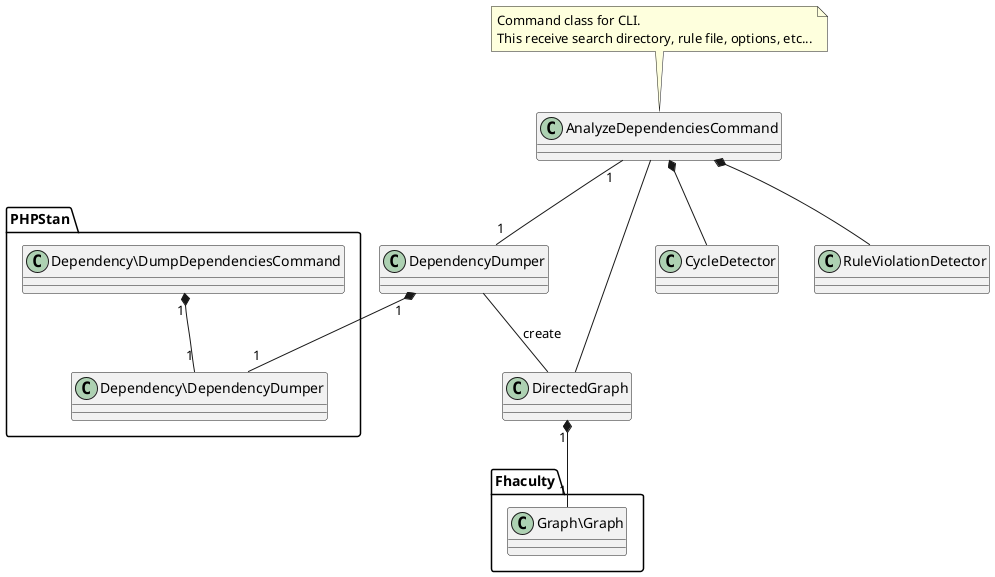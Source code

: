 @startuml
class AnalyzeDependenciesCommand {
}

class DependencyDumper {
}

class DirectedGraph {
}

class CycleDetector {
}

class RuleViolationDetector {
}

note top of AnalyzeDependenciesCommand
  Command class for CLI.
  This receive search directory, rule file, options, etc...
end note

AnalyzeDependenciesCommand "1" -- "1" DependencyDumper
AnalyzeDependenciesCommand -- DirectedGraph
DependencyDumper -- DirectedGraph: create
AnalyzeDependenciesCommand *-- CycleDetector
AnalyzeDependenciesCommand *-- RuleViolationDetector

namespace PHPStan {
  class Dependency\DumpDependenciesCommand {
  }

  class Dependency\DependencyDumper {
  }

  .DependencyDumper "1" *-- "1" Dependency\DependencyDumper
  Dependency\DumpDependenciesCommand "1" *-- "1" Dependency\DependencyDumper
}

namespace Fhaculty {
  class Graph\Graph {
  }

  .DirectedGraph "1" *-- "1" Graph\Graph
}

/'
class CollectionBuilder {
  - LogFile file
}

class ItemCollection {
  - array items
}

class View {
  - string dimensions
  - array columns
}

class SplFileObject {
}

class LogFile {
  - string path
  - ParserInterface parser
}

class Item {
  - LogFile file
  - int linePos
}

class ItemInterface {
}

class ApacheLogParser {
  - string format
}

class LtsvParser {
}

class ParserInterface {
}

CollectionBuilder ..> ItemCollection : create
ItemCollection o-- Item
Item <|.. ItemInterface
Item "1..n" -- "1" LogFile
ApacheLogParser <|.. ParserInterface
LtsvParser <|.. ParserInterface
LogFile <|-- SplFileObject
LogFile "0..n" -- "1" ParserInterface
ItemCollection <..> View : create
'/

@enduml
